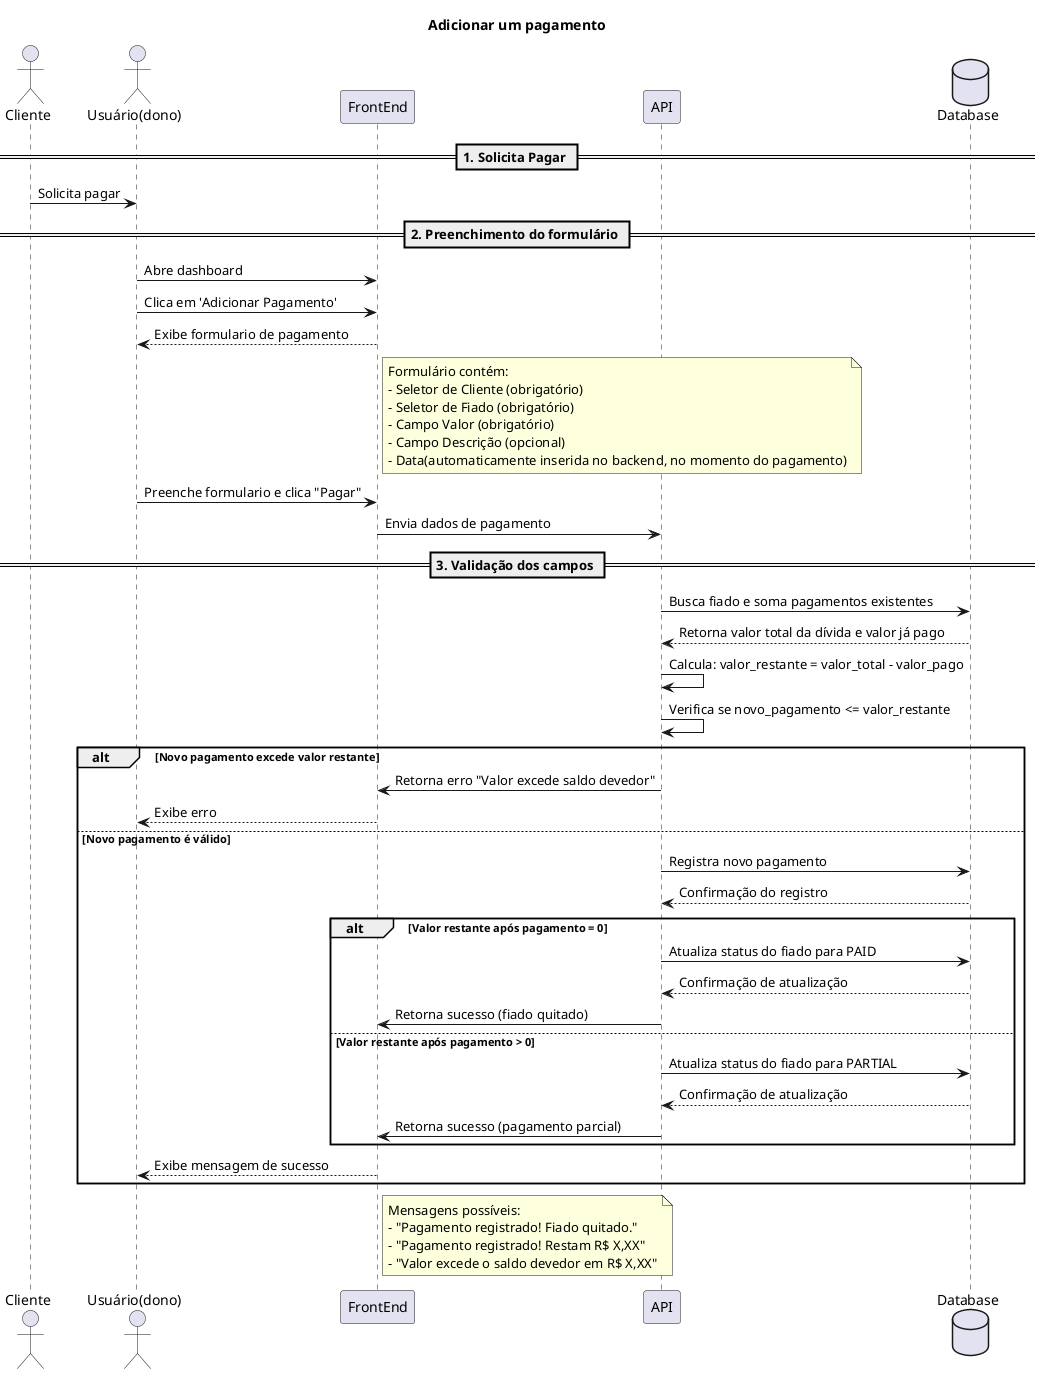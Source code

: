 @startuml "Adicionar um pagamento"
title "Adicionar um pagamento"
actor cliente as "Cliente"
actor usuario as "Usuário(dono)"
participant frontend as "FrontEnd"
participant API as "API"
database DB as "Database"

== 1. Solicita Pagar ==
cliente -> usuario : Solicita pagar

== 2. Preenchimento do formulário ==
usuario -> frontend : Abre dashboard
usuario -> frontend : Clica em 'Adicionar Pagamento'
frontend --> usuario : Exibe formulario de pagamento
note right of frontend
    Formulário contém:
    - Seletor de Cliente (obrigatório)
    - Seletor de Fiado (obrigatório)
    - Campo Valor (obrigatório)
    - Campo Descrição (opcional)
    - Data(automaticamente inserida no backend, no momento do pagamento)
end note
usuario -> frontend :  Preenche formulario e clica "Pagar"
frontend -> API : Envia dados de pagamento

== 3. Validação dos campos ==
API -> DB : Busca fiado e soma pagamentos existentes
DB --> API : Retorna valor total da dívida e valor já pago
API -> API : Calcula: valor_restante = valor_total - valor_pago
API -> API : Verifica se novo_pagamento <= valor_restante

alt Novo pagamento excede valor restante
    API -> frontend : Retorna erro "Valor excede saldo devedor"
    frontend --> usuario : Exibe erro
else Novo pagamento é válido
    API -> DB : Registra novo pagamento
    DB --> API : Confirmação do registro
    
    alt Valor restante após pagamento = 0
        API -> DB : Atualiza status do fiado para PAID
        DB --> API : Confirmação de atualização
        API -> frontend : Retorna sucesso (fiado quitado)
    else Valor restante após pagamento > 0
        API -> DB : Atualiza status do fiado para PARTIAL
        DB --> API : Confirmação de atualização
        API -> frontend : Retorna sucesso (pagamento parcial)
    end
    
    frontend --> usuario : Exibe mensagem de sucesso
end

note right of frontend
    Mensagens possíveis:
    - "Pagamento registrado! Fiado quitado."
    - "Pagamento registrado! Restam R$ X,XX"
    - "Valor excede o saldo devedor em R$ X,XX"
end note

@enduml